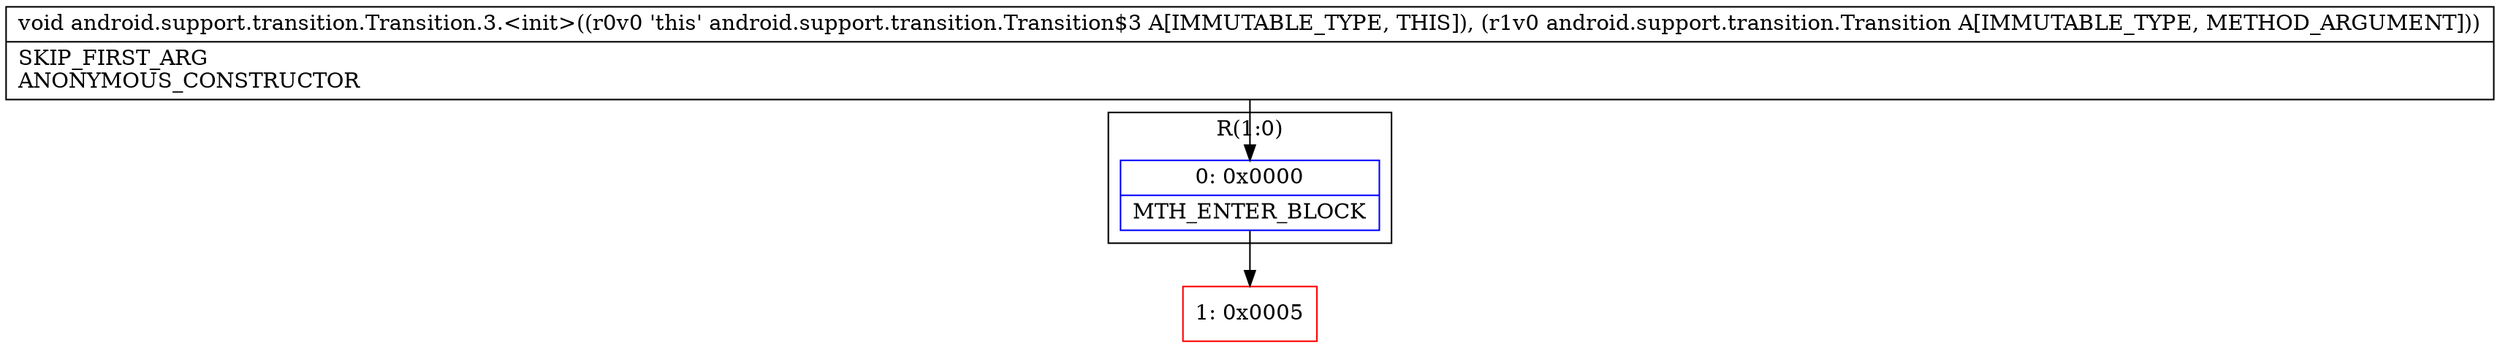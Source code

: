 digraph "CFG forandroid.support.transition.Transition.3.\<init\>(Landroid\/support\/transition\/Transition;)V" {
subgraph cluster_Region_703147013 {
label = "R(1:0)";
node [shape=record,color=blue];
Node_0 [shape=record,label="{0\:\ 0x0000|MTH_ENTER_BLOCK\l}"];
}
Node_1 [shape=record,color=red,label="{1\:\ 0x0005}"];
MethodNode[shape=record,label="{void android.support.transition.Transition.3.\<init\>((r0v0 'this' android.support.transition.Transition$3 A[IMMUTABLE_TYPE, THIS]), (r1v0 android.support.transition.Transition A[IMMUTABLE_TYPE, METHOD_ARGUMENT]))  | SKIP_FIRST_ARG\lANONYMOUS_CONSTRUCTOR\l}"];
MethodNode -> Node_0;
Node_0 -> Node_1;
}

